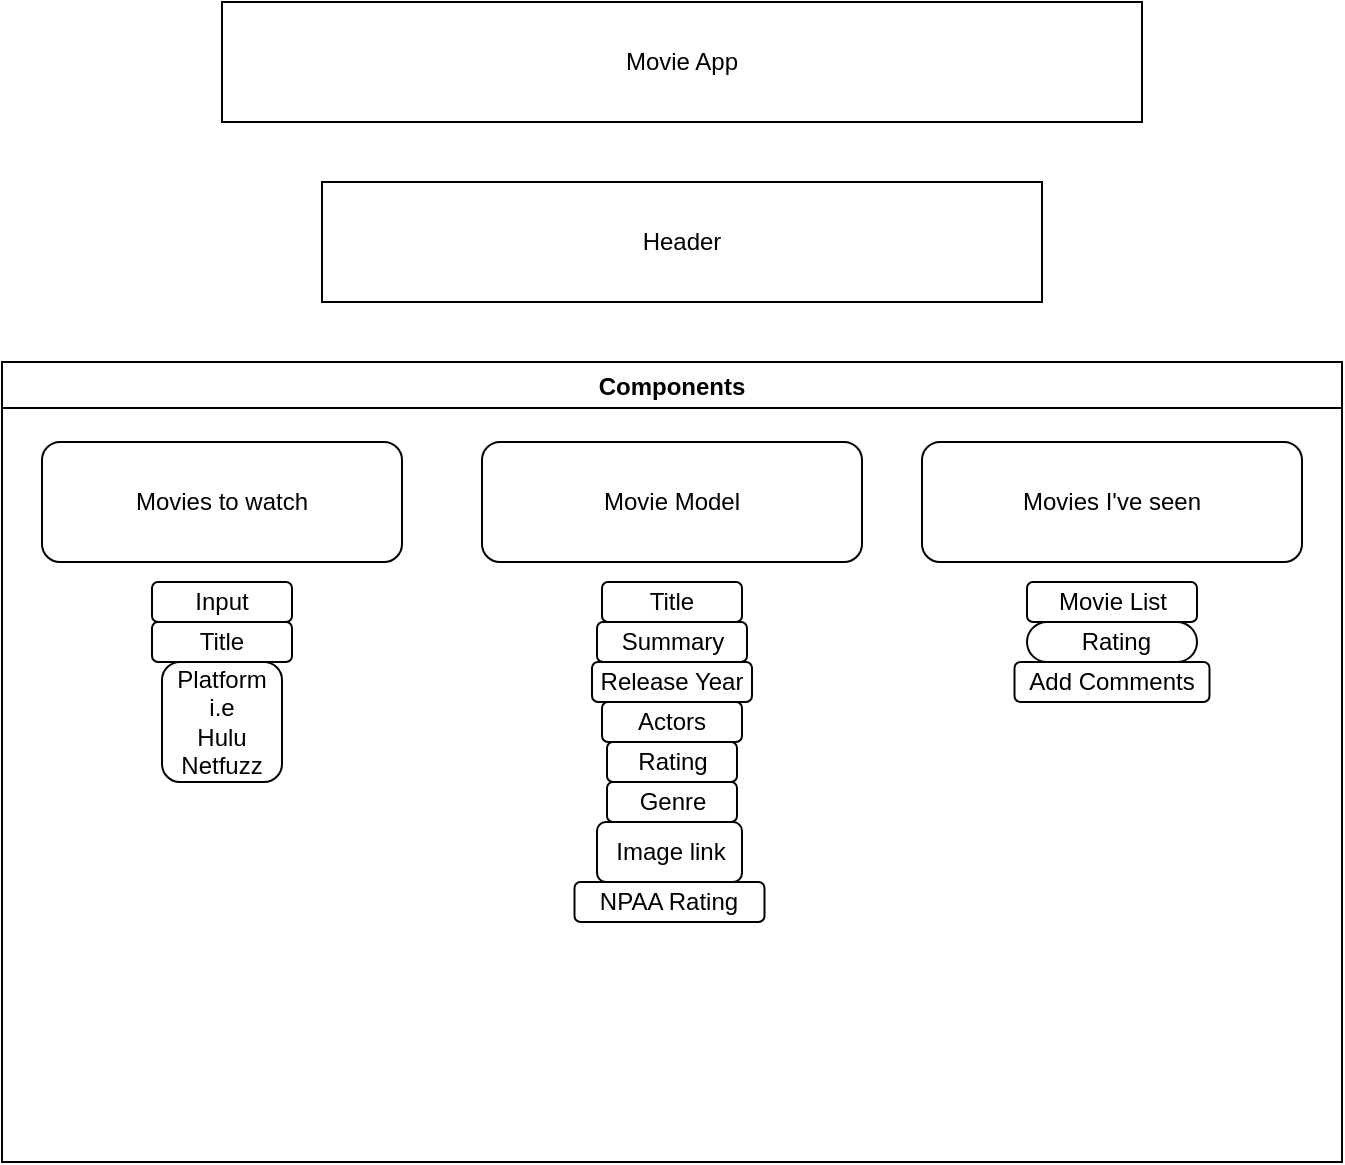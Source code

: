 <mxfile version="14.6.10" type="github">
  <diagram id="DUp-fr1ffum7VBhmkyxb" name="Page-1">
    <mxGraphModel dx="1038" dy="523" grid="1" gridSize="10" guides="1" tooltips="1" connect="1" arrows="1" fold="1" page="1" pageScale="1" pageWidth="850" pageHeight="1100" math="0" shadow="0">
      <root>
        <mxCell id="0" />
        <mxCell id="1" parent="0" />
        <mxCell id="uHMCQkIP6Yc8YSv1XY4B-1" value="Movie App" style="rounded=0;whiteSpace=wrap;html=1;" parent="1" vertex="1">
          <mxGeometry x="210" y="20" width="460" height="60" as="geometry" />
        </mxCell>
        <mxCell id="uHMCQkIP6Yc8YSv1XY4B-2" value="Header" style="rounded=0;whiteSpace=wrap;html=1;" parent="1" vertex="1">
          <mxGeometry x="260" y="110" width="360" height="60" as="geometry" />
        </mxCell>
        <mxCell id="uHMCQkIP6Yc8YSv1XY4B-4" value="Components" style="swimlane;" parent="1" vertex="1">
          <mxGeometry x="100" y="200" width="670" height="400" as="geometry" />
        </mxCell>
        <mxCell id="uHMCQkIP6Yc8YSv1XY4B-6" value="Title" style="rounded=1;whiteSpace=wrap;html=1;" parent="uHMCQkIP6Yc8YSv1XY4B-4" vertex="1">
          <mxGeometry x="300" y="110" width="70" height="20" as="geometry" />
        </mxCell>
        <mxCell id="uHMCQkIP6Yc8YSv1XY4B-7" value="Movies I&#39;ve seen" style="rounded=1;whiteSpace=wrap;html=1;" parent="uHMCQkIP6Yc8YSv1XY4B-4" vertex="1">
          <mxGeometry x="460" y="40" width="190" height="60" as="geometry" />
        </mxCell>
        <mxCell id="uHMCQkIP6Yc8YSv1XY4B-8" value="Movies to watch" style="rounded=1;whiteSpace=wrap;html=1;" parent="uHMCQkIP6Yc8YSv1XY4B-4" vertex="1">
          <mxGeometry x="20" y="40" width="180" height="60" as="geometry" />
        </mxCell>
        <mxCell id="uHMCQkIP6Yc8YSv1XY4B-9" value="Movie Model" style="rounded=1;whiteSpace=wrap;html=1;" parent="uHMCQkIP6Yc8YSv1XY4B-4" vertex="1">
          <mxGeometry x="240" y="40" width="190" height="60" as="geometry" />
        </mxCell>
        <mxCell id="uHMCQkIP6Yc8YSv1XY4B-10" value="Summary" style="rounded=1;whiteSpace=wrap;html=1;" parent="uHMCQkIP6Yc8YSv1XY4B-4" vertex="1">
          <mxGeometry x="297.5" y="130" width="75" height="20" as="geometry" />
        </mxCell>
        <mxCell id="uHMCQkIP6Yc8YSv1XY4B-11" value="Release Year" style="rounded=1;whiteSpace=wrap;html=1;" parent="uHMCQkIP6Yc8YSv1XY4B-4" vertex="1">
          <mxGeometry x="295" y="150" width="80" height="20" as="geometry" />
        </mxCell>
        <mxCell id="uHMCQkIP6Yc8YSv1XY4B-12" value="Actors" style="rounded=1;whiteSpace=wrap;html=1;" parent="uHMCQkIP6Yc8YSv1XY4B-4" vertex="1">
          <mxGeometry x="300" y="170" width="70" height="20" as="geometry" />
        </mxCell>
        <mxCell id="uHMCQkIP6Yc8YSv1XY4B-14" value="Rating" style="rounded=1;whiteSpace=wrap;html=1;" parent="uHMCQkIP6Yc8YSv1XY4B-4" vertex="1">
          <mxGeometry x="302.5" y="190" width="65" height="20" as="geometry" />
        </mxCell>
        <mxCell id="uHMCQkIP6Yc8YSv1XY4B-15" value="Genre" style="rounded=1;whiteSpace=wrap;html=1;" parent="uHMCQkIP6Yc8YSv1XY4B-4" vertex="1">
          <mxGeometry x="302.5" y="210" width="65" height="20" as="geometry" />
        </mxCell>
        <mxCell id="uHMCQkIP6Yc8YSv1XY4B-16" value="Input" style="rounded=1;whiteSpace=wrap;html=1;" parent="uHMCQkIP6Yc8YSv1XY4B-4" vertex="1">
          <mxGeometry x="75" y="110" width="70" height="20" as="geometry" />
        </mxCell>
        <mxCell id="uHMCQkIP6Yc8YSv1XY4B-17" value="Image link" style="rounded=1;whiteSpace=wrap;html=1;" parent="uHMCQkIP6Yc8YSv1XY4B-4" vertex="1">
          <mxGeometry x="297.5" y="230" width="72.5" height="30" as="geometry" />
        </mxCell>
        <mxCell id="uHMCQkIP6Yc8YSv1XY4B-18" value="Movie List" style="rounded=1;whiteSpace=wrap;html=1;" parent="uHMCQkIP6Yc8YSv1XY4B-4" vertex="1">
          <mxGeometry x="512.5" y="110" width="85" height="20" as="geometry" />
        </mxCell>
        <mxCell id="uHMCQkIP6Yc8YSv1XY4B-19" value="&amp;nbsp;Rating" style="rounded=1;whiteSpace=wrap;html=1;arcSize=50;" parent="uHMCQkIP6Yc8YSv1XY4B-4" vertex="1">
          <mxGeometry x="512.5" y="130" width="85" height="20" as="geometry" />
        </mxCell>
        <mxCell id="uHMCQkIP6Yc8YSv1XY4B-20" value="Add Comments" style="rounded=1;whiteSpace=wrap;html=1;" parent="uHMCQkIP6Yc8YSv1XY4B-4" vertex="1">
          <mxGeometry x="506.25" y="150" width="97.5" height="20" as="geometry" />
        </mxCell>
        <mxCell id="uHMCQkIP6Yc8YSv1XY4B-21" value="Title" style="rounded=1;whiteSpace=wrap;html=1;" parent="uHMCQkIP6Yc8YSv1XY4B-4" vertex="1">
          <mxGeometry x="75" y="130" width="70" height="20" as="geometry" />
        </mxCell>
        <mxCell id="uHMCQkIP6Yc8YSv1XY4B-22" value="NPAA Rating" style="rounded=1;whiteSpace=wrap;html=1;" parent="uHMCQkIP6Yc8YSv1XY4B-4" vertex="1">
          <mxGeometry x="286.25" y="260" width="95" height="20" as="geometry" />
        </mxCell>
        <mxCell id="9zH5AvYYBcC9_lmMCLwq-1" value="Platform&lt;br&gt;i.e&lt;br&gt;Hulu&lt;br&gt;Netfuzz" style="rounded=1;whiteSpace=wrap;html=1;" vertex="1" parent="uHMCQkIP6Yc8YSv1XY4B-4">
          <mxGeometry x="80" y="150" width="60" height="60" as="geometry" />
        </mxCell>
      </root>
    </mxGraphModel>
  </diagram>
</mxfile>
